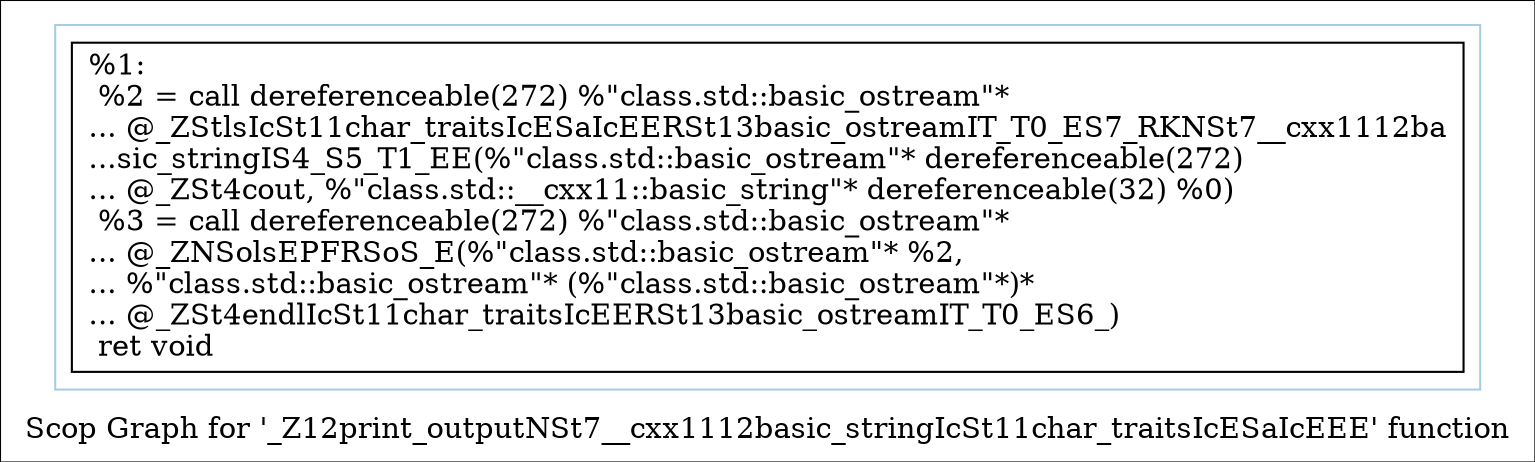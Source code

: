digraph "Scop Graph for '_Z12print_outputNSt7__cxx1112basic_stringIcSt11char_traitsIcESaIcEEE' function" {
	label="Scop Graph for '_Z12print_outputNSt7__cxx1112basic_stringIcSt11char_traitsIcESaIcEEE' function";

	Node0x26fa380 [shape=record,label="{%1:\l  %2 = call dereferenceable(272) %\"class.std::basic_ostream\"*\l... @_ZStlsIcSt11char_traitsIcESaIcEERSt13basic_ostreamIT_T0_ES7_RKNSt7__cxx1112ba\l...sic_stringIS4_S5_T1_EE(%\"class.std::basic_ostream\"* dereferenceable(272)\l... @_ZSt4cout, %\"class.std::__cxx11::basic_string\"* dereferenceable(32) %0)\l  %3 = call dereferenceable(272) %\"class.std::basic_ostream\"*\l... @_ZNSolsEPFRSoS_E(%\"class.std::basic_ostream\"* %2,\l... %\"class.std::basic_ostream\"* (%\"class.std::basic_ostream\"*)*\l... @_ZSt4endlIcSt11char_traitsIcEERSt13basic_ostreamIT_T0_ES6_)\l  ret void\l}"];
	colorscheme = "paired12"
        subgraph cluster_0x2758d20 {
          label = "";
          style = solid;
          color = 1
          Node0x26fa380;
        }
}
